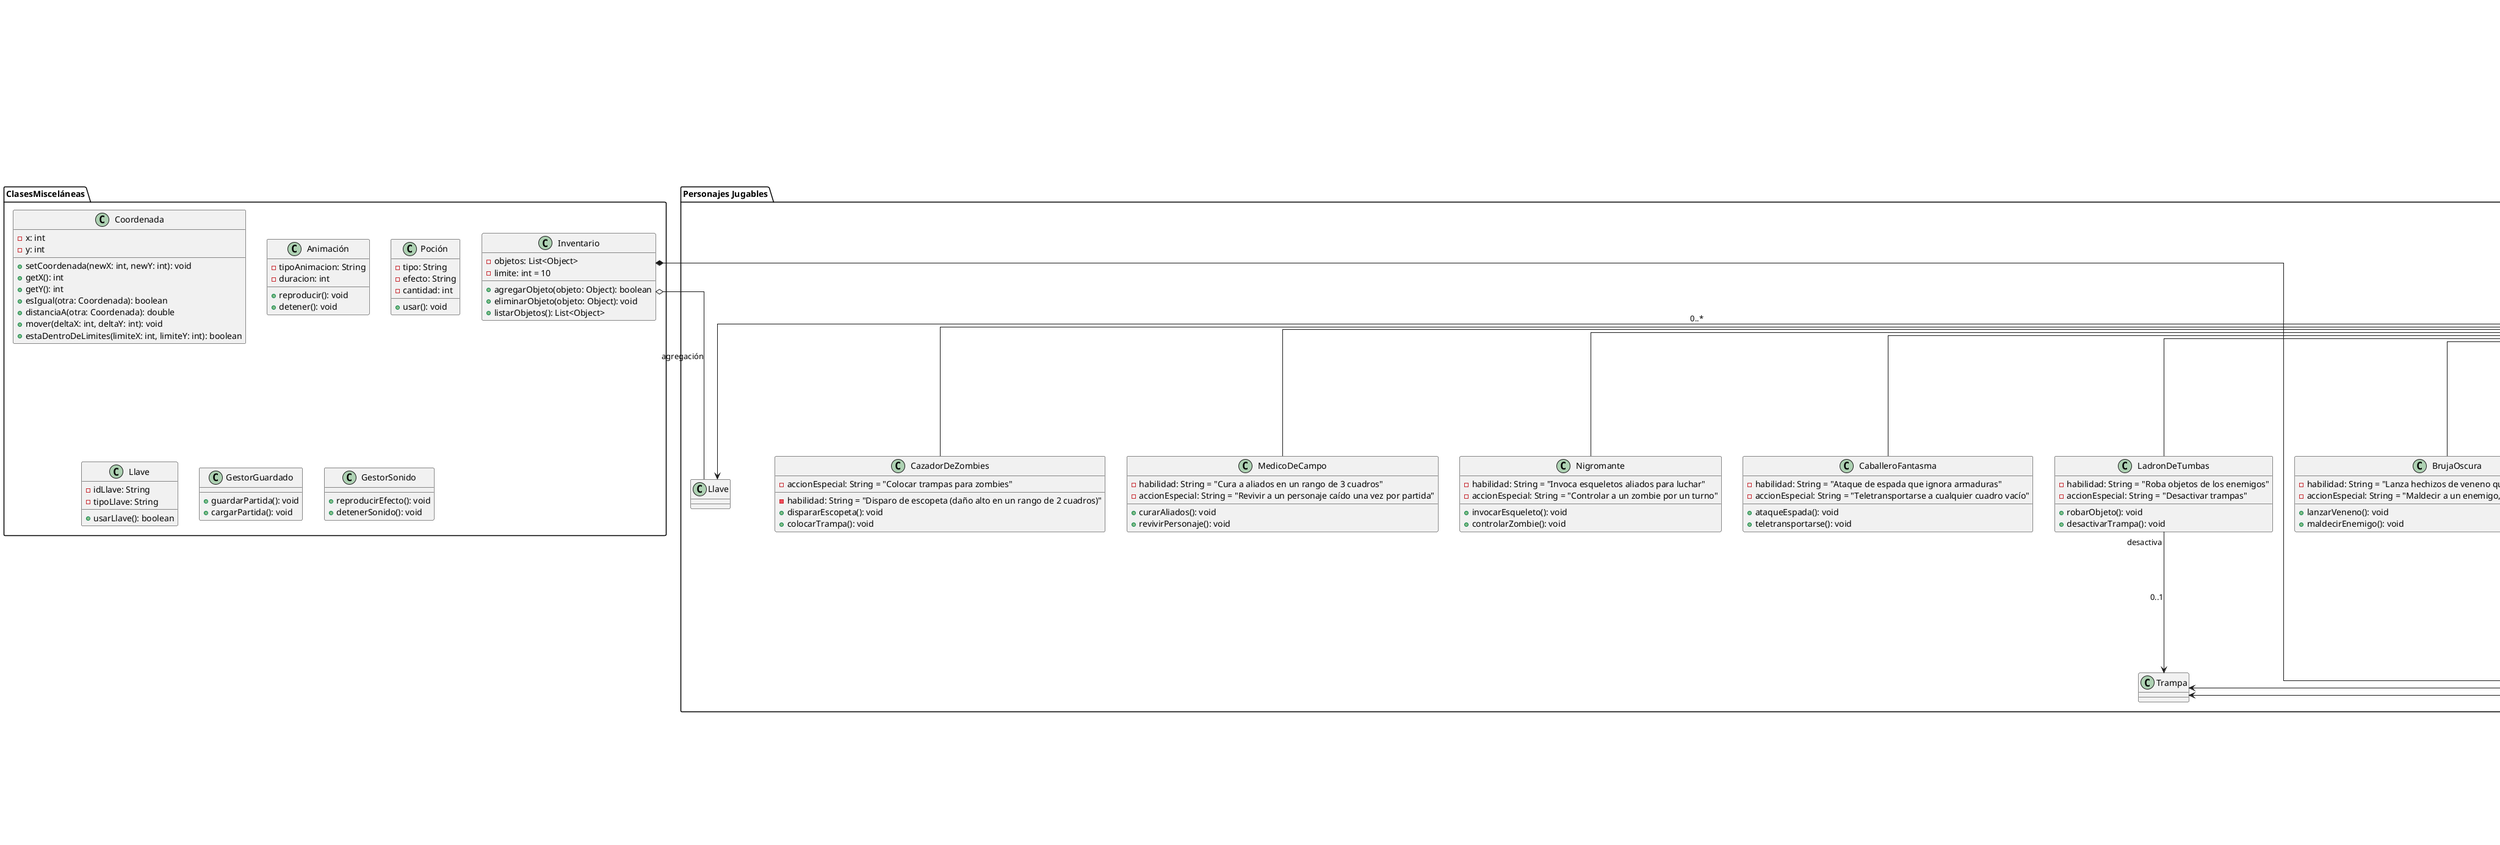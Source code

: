 @startuml crypta zombi
skinparam classMargin 18
skinparam linetype ortho
skinparam ClassBackgroundColor<<Personaje>> blue
skinparam ClassBackgroundColor<<Enemigo>> red
skinparam ClassBackgroundColor<<Mundo>> green

' --- Clase principal ---
class Juego {
 - titulo: String
 - descripcion: String
 - mundoActual: Mundo
 - mundos: List<Mundo>
 - jugadores: List<PersonajeJugable>
 + iniciarJuego(): void
 + terminarJuego(): void
 + avanzarNivel(): boolean
 + agregarJugador(jugador: PersonajeJugable): void
 + eliminarJugador(jugador: PersonajeJugable): void
 + mostrarEstadisticas(): void
 + verificarDerrota(): boolean
}

Juego *-- Mundo : composición
Juego o-- PersonajeJugable : agregación
Juego *-- EventoAleatorio : composición
Juego --> Inventario : "gestiona objetos" [0..*]
Juego --> PanelEstadisticas : "envía estadísticas" [1..1]
Juego --> VentanaJuego : "actualiza y visualiza" [1..1]
Juego --> GestorGuardado : "guarda progreso" [1..1]
Juego --> GestorSonido : "reproduce sonidos" [1..1]

' --- Clase VentanaJuego ---
class VentanaJuego {
 + activar(): void
 + enviarComandos(): void
}  

VentanaJuego --> PanelMundo : "muestra" [1..1]
VentanaJuego --> PanelEstadisticas : "muestra" [1..1]
VentanaJuego --> ControladorTurnos : "activa" [1..1]
VentanaJuego --> ControladorAcciones : "envía comandos" [1..*]
VentanaJuego --> GestorSonido : "reproduce sonidos" [0..1]
VentanaJuego --> Animación : "activa animaciones" [0..*]
VentanaJuego --> GestorGuardado : "gestiona progreso" [1..1]
VentanaJuego --> Juego : "envía comandos de interacción" [1..1]

' --- Clase PanelMundo ---
class PanelMundo {
 + visualizarElementos(): void
}
 
PanelMundo --> Mundo : "visualiza" [1..1]
PanelMundo --> PersonajeJugable : "muestra" [0..*]
PanelMundo --> Enemigo : "muestra" [0..*]
PanelMundo --> Trampa : "visualiza" [0..*]
PanelMundo --> Coordenada : "utiliza para posicionar" [1..*]
PanelMundo --> Animación : "muestra animaciones" [0..*]

' --- Agrupación: Mundos ---
package "Mundos" {  
  class Mundo {
  - dimensiones: Matriz[20][20]
  - tipoAmbiente: String
  - trampas: List<Trampa>
  - enemigos: List<Enemigo>
  - personajes: List<PersonajeJugable>
  - objetos: List<Object>
  + generarMundo(): void
  + agregarPersonaje(personaje: PersonajeJugable): boolean
  + eliminarPersonaje(personaje: PersonajeJugable): boolean
  + agregarEnemigo(enemigo: Enemigo): void
  + eliminarEnemigo(enemigo: Enemigo): void
  + colocarObjeto(objeto: Object, coordenada: Coordenada): boolean
  + moverPersonaje(personaje: PersonajeJugable, coordenada: Coordenada): boolean
  + activarTrampas(): void
  + actualizarEstado(): void
  + verificarCondicionesVictoria(): boolean
  + verificarCondicionesDerrota(): boolean
    }
    Mundo *-- Trampa : composición
    Mundo *-- Enemigo : composición
    Mundo *-- Acertijo : composición
    Mundo *-- Poción : composición
    Mundo *-- Animación : composición
    Mundo *-- PersonajeJugable : composición

    class Bosque extends Mundo {
  + generarMundo(): void
  + activarTrampas(): void
  + generarVegetacion(): void
  + generarTrampasNaturales(): void
    }
   
    class Cementerio extends Mundo {
  + generarMundo(): void
  + activarTrampas(): void
  + invocarZombies(): void
  + generarTumbas(): void
    }
   
    class Castillo extends Mundo {
  + generarMundo(): void
  + activarTrampas(): void
  + activarMaleficio(): void
  + generarHabitaciones(): void
  + colocarPuertas(): void
    }
}

' --- Agrupación: Trampas ---
package "Trampas" {
    class Trampa {
        - tipoTrampa: String
        - daño: int
        - posicion: Coordenada
        + activar(): void
    }
    Trampa --> Coordenada : "localizada en" [1..1]
    class HoyoSinFondo extends Trampa {
        - profundidad: int
        + eliminarPersonaje(): void
    }
    class LaserMortal extends Trampa {
 - alcance: int
  + activar(): void
  + dispararLaser(): void
    }
    class PuertaCerrada extends Trampa {
        - requiereLlave: boolean
        - acertijoAsociado: Acertijo
        + desbloquear(llave: Llave): boolean
    }
' --- Clase Acertijo ---
class Acertijo {
 - descripcion: String
 - dificultad: String
 + resolver(aciertos: int): boolean
}
PuertaCerrada *-- Acertijo : composición
}
' --- Agrupación: Personajes Jugables ---
package "Personajes Jugables" {
   abstract class PersonajeJugable {
        - nombre: String
        - rango: String
        - daño: int
        - salud: int
        - movimientoPorTurno: int
        - habilidadesEspeciales: List<String>
        + mover(cuadros: int): void
        + atacar(): void
        + usarHabilidadEspecial(): void
    }
    PersonajeJugable --> Inventario : "posee" [1..1]
    PersonajeJugable --> Trampa : "interactúa con" [0..*]
    PersonajeJugable --> Llave : "recolecta" [0..*]
    PersonajeJugable --> Enemigo : "ataca" [0..*]
    PersonajeJugable --> GestorSonido : "genera sonidos" [1..*]
   
    class CazadorDeZombies extends PersonajeJugable {
  - habilidad: String = "Disparo de escopeta (daño alto en un rango de 2 cuadros)"
  - accionEspecial: String = "Colocar trampas para zombies"
  + dispararEscopeta(): void
  + colocarTrampa(): void
    }
    
    class MedicoDeCampo extends PersonajeJugable {
  - habilidad: String = "Cura a aliados en un rango de 3 cuadros"
  - accionEspecial: String = "Revivir a un personaje caído una vez por partida"
  + curarAliados(): void
  + revivirPersonaje(): void
    }
   
    class Nigromante extends PersonajeJugable {
  - habilidad: String = "Invoca esqueletos aliados para luchar"
  - accionEspecial: String = "Controlar a un zombie por un turno"
  + invocarEsqueleto(): void
  + controlarZombie(): void
    }
   
    class CaballeroFantasma extends PersonajeJugable {
  - habilidad: String = "Ataque de espada que ignora armaduras"
  - accionEspecial: String = "Teletransportarse a cualquier cuadro vacío"
  + ataqueEspada(): void
  + teletransportarse(): void
    }
  
    class LadronDeTumbas extends PersonajeJugable {
  - habilidad: String = "Roba objetos de los enemigos"
  - accionEspecial: String = "Desactivar trampas"
  + robarObjeto(): void
  + desactivarTrampa(): void
    }
    
     LadronDeTumbas --> Trampa : "desactiva" [0..1]
class BrujaOscura extends PersonajeJugable {
  - habilidad: String = "Lanza hechizos de veneno que dañan con el tiempo"
  - accionEspecial: String = "Maldecir a un enemigo, reduciendo su daño"
  + lanzarVeneno(): void
  + maldecirEnemigo(): void
    }
    
    class ZombieAmistoso extends PersonajeJugable {
  - habilidad: String = "Atrae a otros zombies para distraerlos"
  - accionEspecial: String = "Infectar a un enemigo, convirtiéndolo en aliado"
  + atraerZombies(): void
  + infectarEnemigo(): void
}
   
    class Explorador extends PersonajeJugable {
  - habilidad: String = "Movimiento adicional por turno"
  - accionEspecial: String = "Revelar áreas ocultas del mapa"
  + movimientoExtra(): void
  + revelarMapa(): void
    }
   
    Explorador --> Trampa : "revela" [0..*]

    class Sacerdote extends PersonajeJugable {
  - habilidad: String = "Exorciza enemigos, eliminando zombies con un solo golpe"
  - accionEspecial: String = "Bendecir a un aliado, aumentando su defensa"
  + exorcizar(): void
  + bendecirAliado(): void
    }
   
    class GolemDePiedra extends PersonajeJugable {
  - habilidad: String = "Ataque de golpe que daña a todos los enemigos adyacentes"
  - accionEspecial: String = "Bloquear el paso de enemigos"
  + ataqueGolpe(): void
  + bloquearPaso(): void
    }
   
   class HechiceroOscuro extends PersonajeJugable {
  - habilidad: String = "Lanzar hechizos potentes a largo alcance"
  - accionEspecial: String = "Invocar un Gólem Oscuro para atacar enemigos"
  + lanzarHechizo(): void
  + invocarGolemOscuro(): void
    }
   
    class ArqueroElfico extends PersonajeJugable {
  - habilidad: String = "Disparar flechas precisas a larga distancia"
  - accionEspecial: String = "Evadir ataques enemigos"
  + dispararFlechaPrecisa(): void
  + evadirAtaque(): void
    }
   
    class GuerreroDraconico extends PersonajeJugable {
  - habilidad: String = "Aliento de fuego que daña múltiples cuadros"
  - accionEspecial: String = "Golpe con cola que empuja enemigos"
  + alientoDeFuego(): void
  + golpeConCola(): void
    }
}

' --- Agrupación: Enemigos ---
package "Enemigos" { 
  abstract class Enemigo {
        - nombre: String
        - rango: String
        - daño: int
        - salud: int
        - habilidadesEspeciales: List<String>
        - debilidad: String
        + atacar(): void
        + usarHabilidad(): void
    }
Enemigo --> Animación : "provoca" [1..*]
    Enemigo --> Trampa : "afectado por" [0..*]
    Enemigo --> GestorSonido : "genera sonidos" [1..*]
   
    class ZombieComun extends Enemigo {
  - habilidad: String = "Ataca a los personajes en cuadros adyacentes"
  - debilidad: String = "Movimiento lento"
  + atacarCortoRango(): void
    }
    
    class ZombieCorredor extends Enemigo {
  - habilidad: String = "Se mueve el doble de rápido que otros zombies"
  - debilidad: String = "Menos resistencia"
  + atacarRapido(): void
    }
    
    class EsqueletoArmado extends Enemigo {
  - habilidad: String = "Lanza flechas desde lejos"
  - debilidad: String = "Vulnerable a ataques cuerpo a cuerpo"
  + lanzarFlecha(): void
    }
   
    class Fantasma extends Enemigo {
  - habilidad: String = "Atraviesa paredes y maldice a los personajes"
  - debilidad: String = "Solo puede ser dañado con ataques mágicos"
  + maldecir(): void
}
    class NecromanteEnemigo extends Enemigo {
  - habilidad: String = "Invoca zombies y esqueletos"
  - debilidad: String = "Baja defensa"
  + invocarMinion(): void 
  }
   
    class ReyEspectral extends Enemigo {
  - habilidad: String = "Invoca guardianes y lanza rayos oscuros"
  - debilidad: String = "Vulnerable a ataques masivos"
  + invocarGuardianes(): void
  + usarRayoOscuro(): void
  + activarMaldicionFinal(): void
    } 
    }


 '--- Clases Misceláneas ---
package "ClasesMisceláneas" { 
  class Coordenada {
        - x: int
        - y: int
        + setCoordenada(newX: int, newY: int): void
        + getX(): int
        + getY(): int
        + esIgual(otra: Coordenada): boolean
        + distanciaA(otra: Coordenada): double
        + mover(deltaX: int, deltaY: int): void
        + estaDentroDeLimites(limiteX: int, limiteY: int): boolean
    }
    class Animación {
        - tipoAnimacion: String
        - duracion: int
        + reproducir(): void
        + detener(): void
    }
    class Inventario {
        - objetos: List<Object>
        - limite: int = 10
        + agregarObjeto(objeto: Object): boolean
        + eliminarObjeto(objeto: Object): void
        + listarObjetos(): List<Object>
    }
    Inventario *-- Poción : composición
    Inventario o-- Llave : agregación
    class Poción {
        - tipo: String
        - efecto: String
        - cantidad: int
        + usar(): void
    }
    class Llave {
        - idLlave: String
        - tipoLlave: String
        + usarLlave(): boolean
    }
    class GestorGuardado {
        + guardarPartida(): void
        + cargarPartida(): void
    }
    class GestorSonido {
        + reproducirEfecto(): void
        + detenerSonido(): void
    }
}

' --- Relaciones adicionales ---
EventoAleatorio o-- PersonajeJugable : agregación
EventoAleatorio o-- Enemigo : agregación
EventoAleatorio *-- Trampa : composición
EventoAleatorio *-- Poción : composición

@enduml
